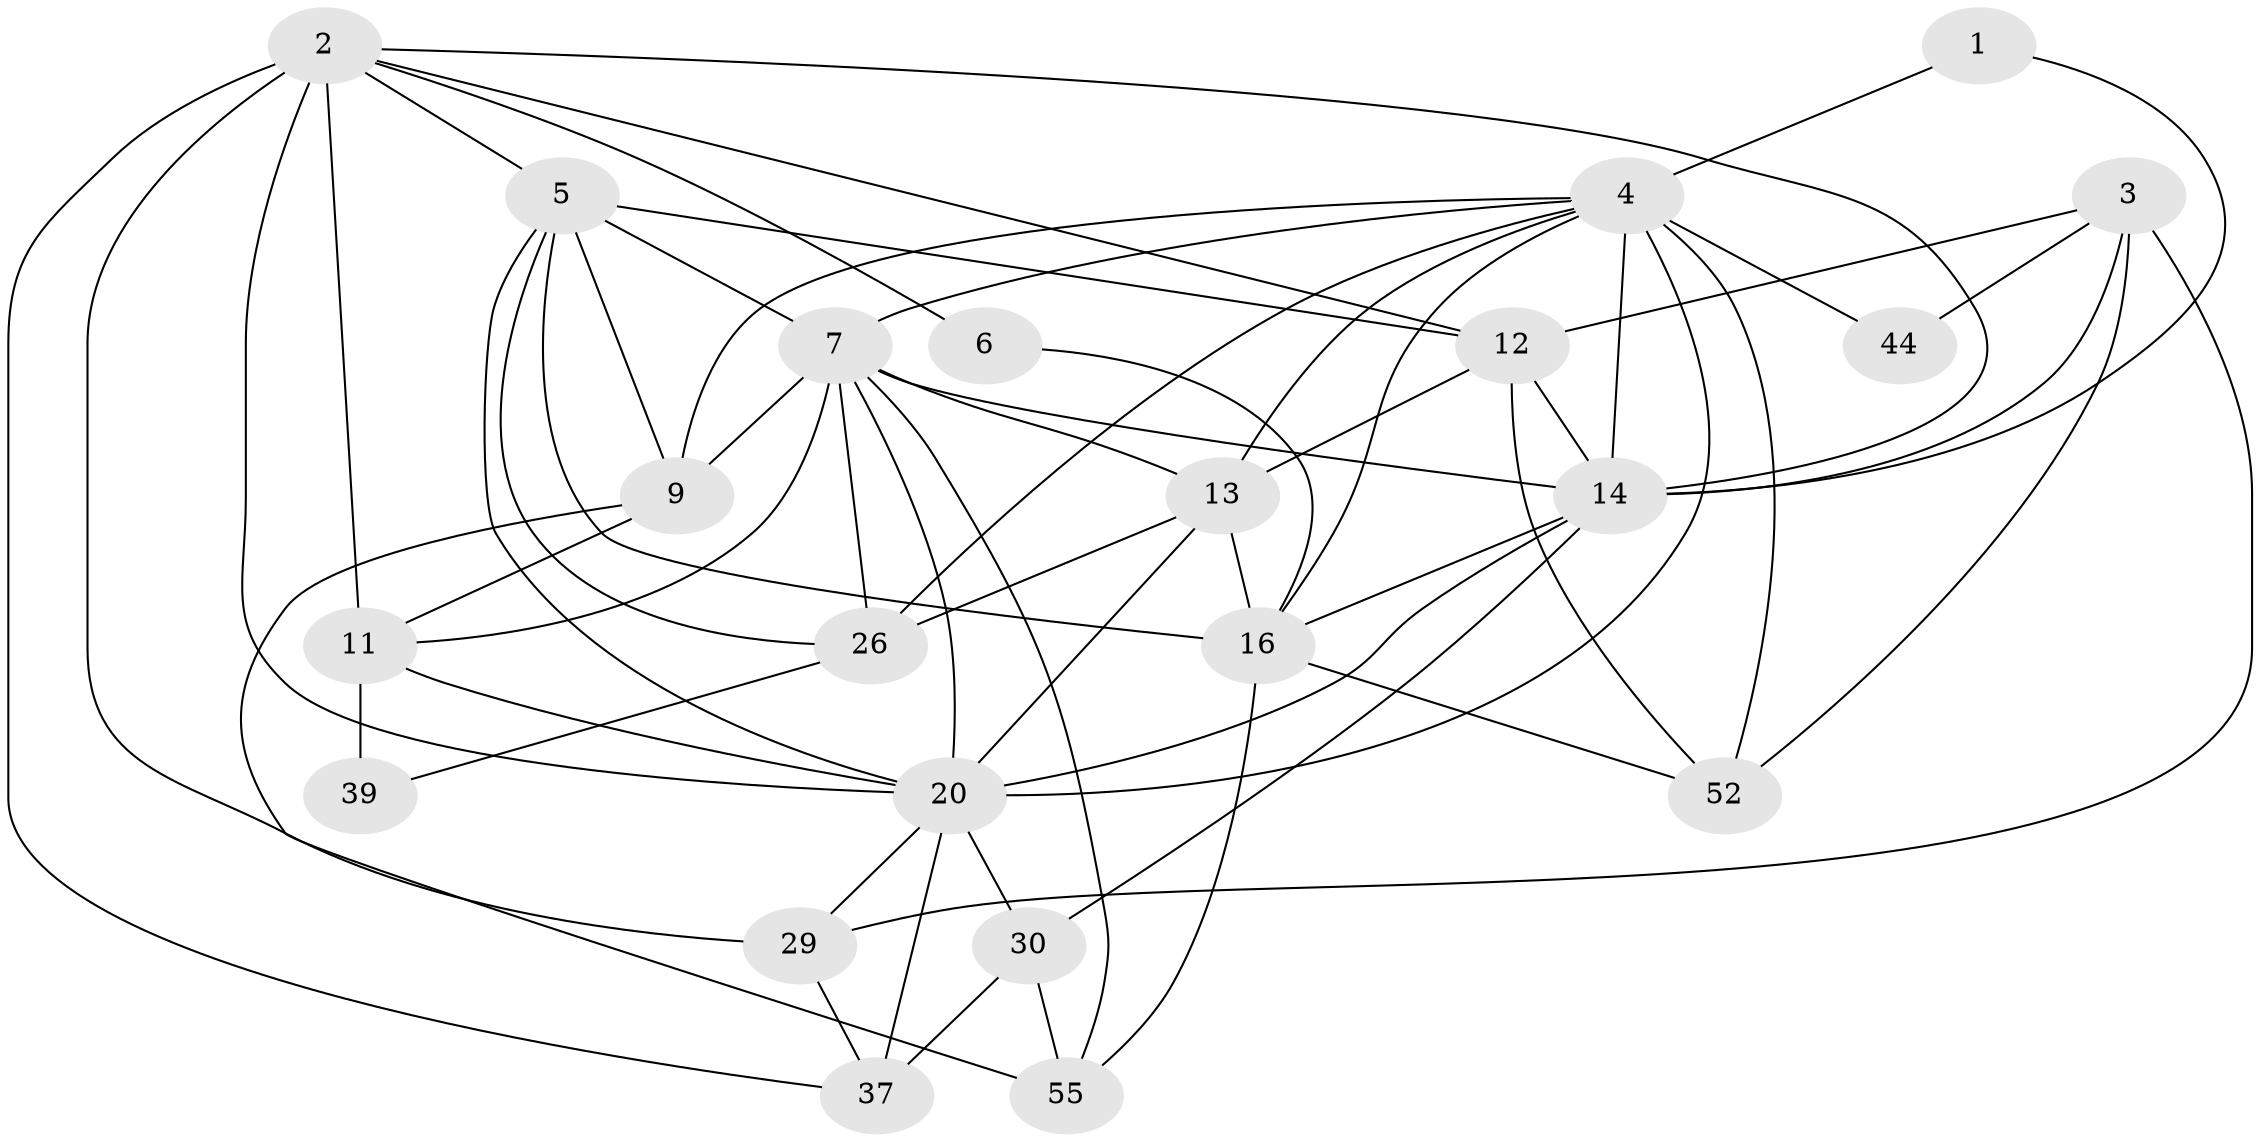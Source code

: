 // original degree distribution, {2: 0.10526315789473684, 5: 0.21052631578947367, 4: 0.2631578947368421, 3: 0.2807017543859649, 6: 0.14035087719298245}
// Generated by graph-tools (version 1.1) at 2025/18/03/04/25 18:18:45]
// undirected, 22 vertices, 60 edges
graph export_dot {
graph [start="1"]
  node [color=gray90,style=filled];
  1;
  2 [super="+15+47+10"];
  3 [super="+51"];
  4 [super="+41+27+17"];
  5 [super="+49+21"];
  6;
  7 [super="+35+8"];
  9 [super="+40"];
  11 [super="+54"];
  12 [super="+22"];
  13 [super="+50"];
  14 [super="+18+31+38+19+24"];
  16 [super="+33+46"];
  20 [super="+45+42+32"];
  26 [super="+48+36"];
  29;
  30;
  37 [super="+53"];
  39 [super="+43"];
  44;
  52;
  55;
  1 -- 14;
  1 -- 4;
  2 -- 37;
  2 -- 29;
  2 -- 6;
  2 -- 11;
  2 -- 14;
  2 -- 12;
  2 -- 20 [weight=2];
  2 -- 5;
  3 -- 52;
  3 -- 44;
  3 -- 12;
  3 -- 29;
  3 -- 14 [weight=2];
  4 -- 9;
  4 -- 44 [weight=2];
  4 -- 20;
  4 -- 52 [weight=2];
  4 -- 7;
  4 -- 13;
  4 -- 14;
  4 -- 26 [weight=2];
  4 -- 16;
  5 -- 7;
  5 -- 20 [weight=2];
  5 -- 9 [weight=2];
  5 -- 26;
  5 -- 12;
  5 -- 16;
  6 -- 16;
  7 -- 20;
  7 -- 13;
  7 -- 14;
  7 -- 9;
  7 -- 55;
  7 -- 26 [weight=2];
  7 -- 11;
  9 -- 55;
  9 -- 11;
  11 -- 39 [weight=2];
  11 -- 20;
  12 -- 52;
  12 -- 14;
  12 -- 13;
  13 -- 20;
  13 -- 26;
  13 -- 16;
  14 -- 20 [weight=3];
  14 -- 30;
  14 -- 16;
  16 -- 55;
  16 -- 52 [weight=2];
  20 -- 29;
  20 -- 37;
  20 -- 30;
  26 -- 39;
  29 -- 37;
  30 -- 55;
  30 -- 37;
}
